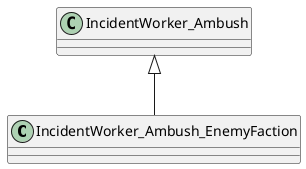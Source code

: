 @startuml
class IncidentWorker_Ambush_EnemyFaction {
}
IncidentWorker_Ambush <|-- IncidentWorker_Ambush_EnemyFaction
@enduml
